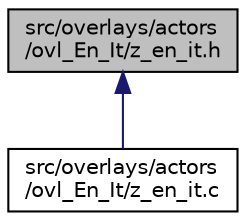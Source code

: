 digraph "src/overlays/actors/ovl_En_It/z_en_it.h"
{
 // LATEX_PDF_SIZE
  edge [fontname="Helvetica",fontsize="10",labelfontname="Helvetica",labelfontsize="10"];
  node [fontname="Helvetica",fontsize="10",shape=record];
  Node1 [label="src/overlays/actors\l/ovl_En_It/z_en_it.h",height=0.2,width=0.4,color="black", fillcolor="grey75", style="filled", fontcolor="black",tooltip=" "];
  Node1 -> Node2 [dir="back",color="midnightblue",fontsize="10",style="solid",fontname="Helvetica"];
  Node2 [label="src/overlays/actors\l/ovl_En_It/z_en_it.c",height=0.2,width=0.4,color="black", fillcolor="white", style="filled",URL="$d4/dcf/z__en__it_8c.html",tooltip=" "];
}
